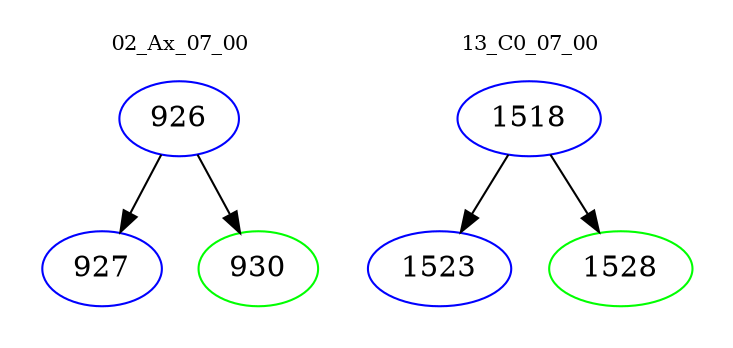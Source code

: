 digraph{
subgraph cluster_0 {
color = white
label = "02_Ax_07_00";
fontsize=10;
T0_926 [label="926", color="blue"]
T0_926 -> T0_927 [color="black"]
T0_927 [label="927", color="blue"]
T0_926 -> T0_930 [color="black"]
T0_930 [label="930", color="green"]
}
subgraph cluster_1 {
color = white
label = "13_C0_07_00";
fontsize=10;
T1_1518 [label="1518", color="blue"]
T1_1518 -> T1_1523 [color="black"]
T1_1523 [label="1523", color="blue"]
T1_1518 -> T1_1528 [color="black"]
T1_1528 [label="1528", color="green"]
}
}
